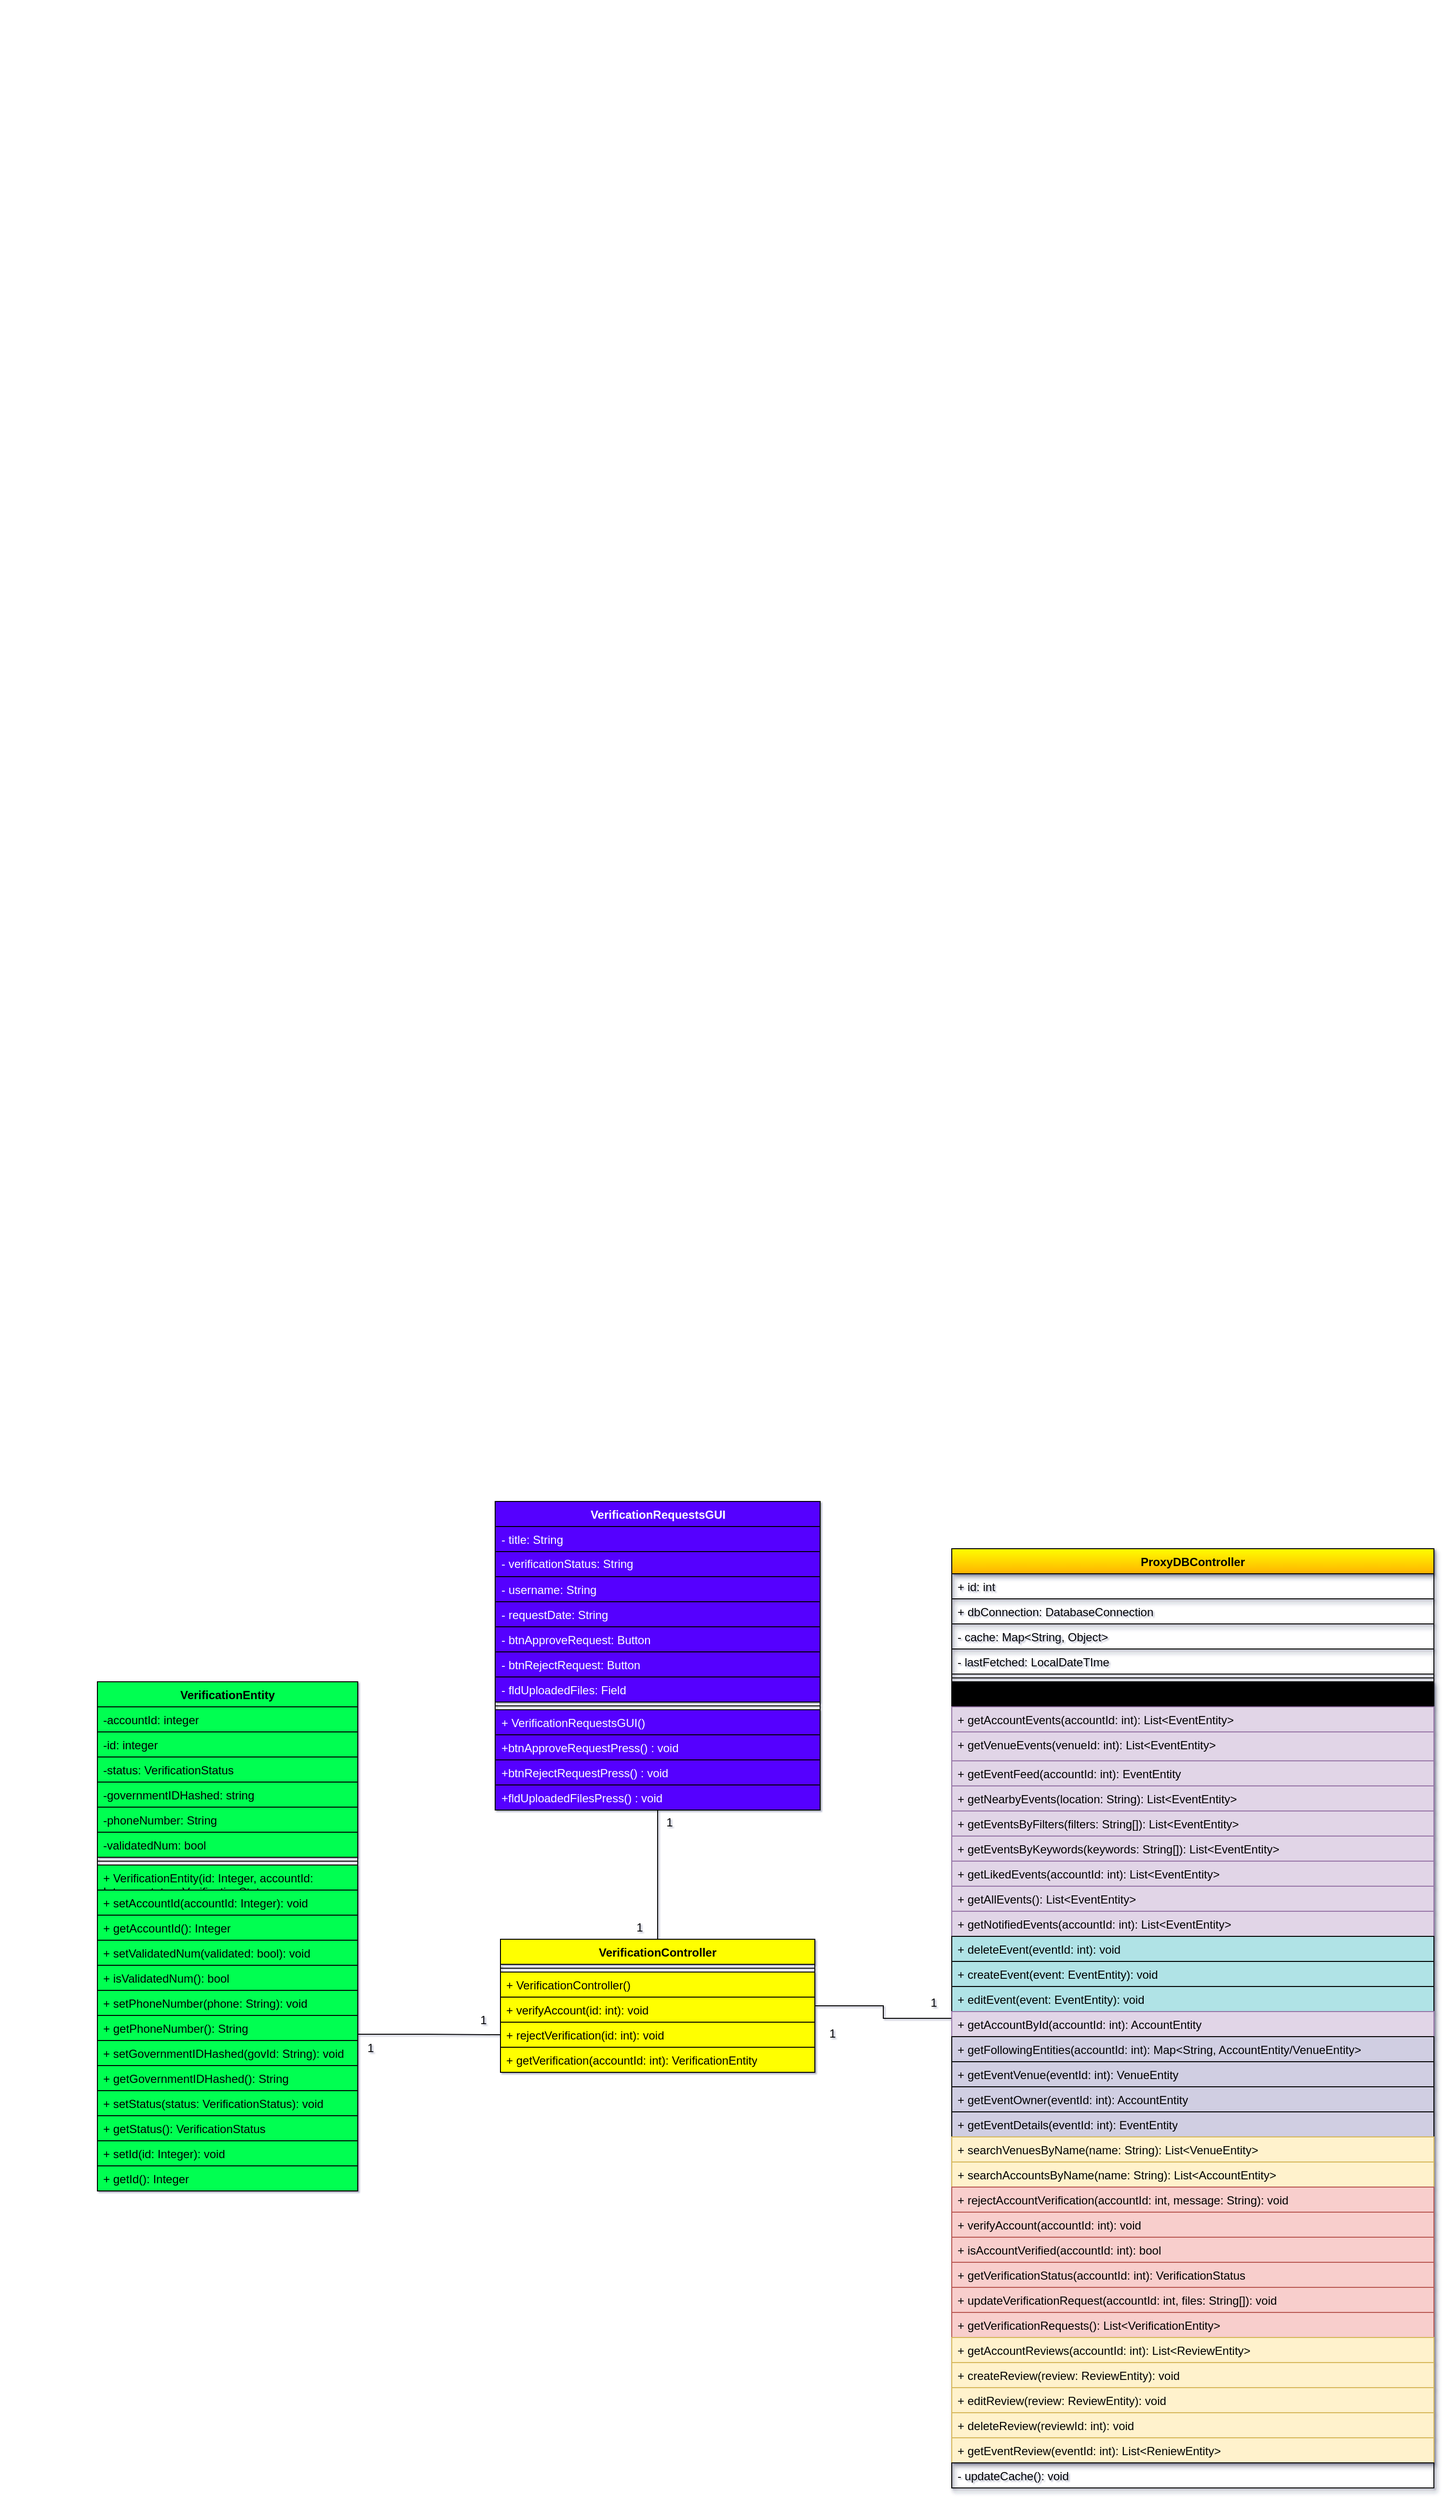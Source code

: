 <mxfile version="27.0.1">
  <diagram name="Page-1" id="OqS1zpWbOdB1CPwai2Lr">
    <mxGraphModel dx="5209" dy="3207" grid="0" gridSize="10" guides="1" tooltips="1" connect="1" arrows="1" fold="1" page="1" pageScale="1" pageWidth="850" pageHeight="1100" background="#ffffff" math="0" shadow="1">
      <root>
        <mxCell id="0" />
        <mxCell id="1" parent="0" />
        <mxCell id="GOw8maG6rHlXjGwnNqGd-105" value="VerificationRequestsGUI" style="swimlane;fontStyle=1;align=center;verticalAlign=top;childLayout=stackLayout;horizontal=1;startSize=26;horizontalStack=0;resizeParent=1;resizeParentMax=0;resizeLast=0;collapsible=1;marginBottom=0;whiteSpace=wrap;html=1;fillColor=#5500FF;fontColor=#FFFFFF;strokeColor=#000000;" parent="1" vertex="1">
          <mxGeometry x="-2852.5" y="242" width="337" height="320" as="geometry">
            <mxRectangle x="-2644" y="544" width="170" height="26" as="alternateBounds" />
          </mxGeometry>
        </mxCell>
        <mxCell id="GOw8maG6rHlXjGwnNqGd-116" value="- title: String" style="text;strokeColor=#000000;fillColor=#5500FF;align=left;verticalAlign=top;spacingLeft=4;spacingRight=4;overflow=hidden;rotatable=0;points=[[0,0.5],[1,0.5]];portConstraint=eastwest;whiteSpace=wrap;html=1;fontColor=#FFFFFF;" parent="GOw8maG6rHlXjGwnNqGd-105" vertex="1">
          <mxGeometry y="26" width="337" height="26" as="geometry" />
        </mxCell>
        <mxCell id="GOw8maG6rHlXjGwnNqGd-117" value="- verificationStatus: String" style="text;strokeColor=#000000;fillColor=#5500FF;align=left;verticalAlign=middle;spacingLeft=4;spacingRight=4;overflow=hidden;rotatable=0;points=[[0,0.5],[1,0.5]];portConstraint=eastwest;whiteSpace=wrap;html=1;fontColor=#FFFFFF;" parent="GOw8maG6rHlXjGwnNqGd-105" vertex="1">
          <mxGeometry y="52" width="337" height="26" as="geometry" />
        </mxCell>
        <mxCell id="GOw8maG6rHlXjGwnNqGd-118" value="- username: String" style="text;strokeColor=#000000;fillColor=#5500FF;align=left;verticalAlign=top;spacingLeft=4;spacingRight=4;overflow=hidden;rotatable=0;points=[[0,0.5],[1,0.5]];portConstraint=eastwest;whiteSpace=wrap;html=1;fontColor=#FFFFFF;" parent="GOw8maG6rHlXjGwnNqGd-105" vertex="1">
          <mxGeometry y="78" width="337" height="26" as="geometry" />
        </mxCell>
        <mxCell id="GOw8maG6rHlXjGwnNqGd-120" value="- requestDate: String" style="text;strokeColor=#000000;fillColor=#5500FF;align=left;verticalAlign=top;spacingLeft=4;spacingRight=4;overflow=hidden;rotatable=0;points=[[0,0.5],[1,0.5]];portConstraint=eastwest;whiteSpace=wrap;html=1;fontColor=#FFFFFF;" parent="GOw8maG6rHlXjGwnNqGd-105" vertex="1">
          <mxGeometry y="104" width="337" height="26" as="geometry" />
        </mxCell>
        <mxCell id="GOw8maG6rHlXjGwnNqGd-106" value="- btnApproveRequest: Button" style="text;strokeColor=#000000;fillColor=#5500FF;align=left;verticalAlign=top;spacingLeft=4;spacingRight=4;overflow=hidden;rotatable=0;points=[[0,0.5],[1,0.5]];portConstraint=eastwest;whiteSpace=wrap;html=1;fontColor=#FFFFFF;" parent="GOw8maG6rHlXjGwnNqGd-105" vertex="1">
          <mxGeometry y="130" width="337" height="26" as="geometry" />
        </mxCell>
        <mxCell id="GOw8maG6rHlXjGwnNqGd-115" value="- btnRejectRequest: Button" style="text;strokeColor=#000000;fillColor=#5500FF;align=left;verticalAlign=top;spacingLeft=4;spacingRight=4;overflow=hidden;rotatable=0;points=[[0,0.5],[1,0.5]];portConstraint=eastwest;whiteSpace=wrap;html=1;fontColor=#FFFFFF;" parent="GOw8maG6rHlXjGwnNqGd-105" vertex="1">
          <mxGeometry y="156" width="337" height="26" as="geometry" />
        </mxCell>
        <mxCell id="GOw8maG6rHlXjGwnNqGd-114" value="- fldUploadedFiles: Field" style="text;strokeColor=#000000;fillColor=#5500FF;align=left;verticalAlign=top;spacingLeft=4;spacingRight=4;overflow=hidden;rotatable=0;points=[[0,0.5],[1,0.5]];portConstraint=eastwest;whiteSpace=wrap;html=1;fontColor=#FFFFFF;" parent="GOw8maG6rHlXjGwnNqGd-105" vertex="1">
          <mxGeometry y="182" width="337" height="26" as="geometry" />
        </mxCell>
        <mxCell id="GOw8maG6rHlXjGwnNqGd-107" value="" style="line;strokeWidth=1;fillColor=#5500FF;align=left;verticalAlign=middle;spacingTop=-1;spacingLeft=3;spacingRight=3;rotatable=0;labelPosition=right;points=[];portConstraint=eastwest;strokeColor=#000000;fontColor=#FFFFFF;" parent="GOw8maG6rHlXjGwnNqGd-105" vertex="1">
          <mxGeometry y="208" width="337" height="8" as="geometry" />
        </mxCell>
        <mxCell id="GOw8maG6rHlXjGwnNqGd-108" value="&lt;div&gt;+ VerificationRequestsGUI()&lt;/div&gt;" style="text;strokeColor=#000000;fillColor=#5500FF;align=left;verticalAlign=top;spacingLeft=4;spacingRight=4;overflow=hidden;rotatable=0;points=[[0,0.5],[1,0.5]];portConstraint=eastwest;whiteSpace=wrap;html=1;fontColor=#FFFFFF;" parent="GOw8maG6rHlXjGwnNqGd-105" vertex="1">
          <mxGeometry y="216" width="337" height="26" as="geometry" />
        </mxCell>
        <mxCell id="GOw8maG6rHlXjGwnNqGd-121" value="+btnApproveRequestPress() : void" style="text;align=left;verticalAlign=top;spacingLeft=4;spacingRight=4;overflow=hidden;rotatable=0;points=[[0,0.5],[1,0.5]];portConstraint=eastwest;whiteSpace=wrap;html=1;fillColor=#5500FF;strokeColor=#000000;fontColor=#FFFFFF;" parent="GOw8maG6rHlXjGwnNqGd-105" vertex="1">
          <mxGeometry y="242" width="337" height="26" as="geometry" />
        </mxCell>
        <mxCell id="GOw8maG6rHlXjGwnNqGd-111" value="+btnRejectRequestPress() : void" style="text;strokeColor=#000000;fillColor=#5500FF;align=left;verticalAlign=top;spacingLeft=4;spacingRight=4;overflow=hidden;rotatable=0;points=[[0,0.5],[1,0.5]];portConstraint=eastwest;whiteSpace=wrap;html=1;fontColor=#FFFFFF;" parent="GOw8maG6rHlXjGwnNqGd-105" vertex="1">
          <mxGeometry y="268" width="337" height="26" as="geometry" />
        </mxCell>
        <mxCell id="GOw8maG6rHlXjGwnNqGd-110" value="+fldUploadedFilesPress() : void" style="text;strokeColor=#000000;fillColor=#5500FF;align=left;verticalAlign=top;spacingLeft=4;spacingRight=4;overflow=hidden;rotatable=0;points=[[0,0.5],[1,0.5]];portConstraint=eastwest;whiteSpace=wrap;html=1;fontColor=#FFFFFF;" parent="GOw8maG6rHlXjGwnNqGd-105" vertex="1">
          <mxGeometry y="294" width="337" height="26" as="geometry" />
        </mxCell>
        <mxCell id="4MrUlmJJ-RdR6S4KyqIs-55" value="VerificationEntity" style="swimlane;fontStyle=1;align=center;verticalAlign=top;childLayout=stackLayout;horizontal=1;startSize=26;horizontalStack=0;resizeParent=1;resizeParentMax=0;resizeLast=0;collapsible=1;marginBottom=0;whiteSpace=wrap;html=1;fillColor=#00FF51;strokeColor=#000000;fontColor=#000000;" parent="1" vertex="1">
          <mxGeometry x="-3265" y="429" width="270" height="528" as="geometry">
            <mxRectangle x="-2624" y="644" width="150" height="26" as="alternateBounds" />
          </mxGeometry>
        </mxCell>
        <mxCell id="4MrUlmJJ-RdR6S4KyqIs-62" value="-accountId: integer" style="text;strokeColor=#000000;fillColor=#00FF51;align=left;verticalAlign=top;spacingLeft=4;spacingRight=4;overflow=hidden;rotatable=0;points=[[0,0.5],[1,0.5]];portConstraint=eastwest;whiteSpace=wrap;html=1;fontColor=#000000;" parent="4MrUlmJJ-RdR6S4KyqIs-55" vertex="1">
          <mxGeometry y="26" width="270" height="26" as="geometry" />
        </mxCell>
        <mxCell id="4MrUlmJJ-RdR6S4KyqIs-56" value="-id: integer" style="text;strokeColor=#000000;fillColor=#00FF51;align=left;verticalAlign=top;spacingLeft=4;spacingRight=4;overflow=hidden;rotatable=0;points=[[0,0.5],[1,0.5]];portConstraint=eastwest;whiteSpace=wrap;html=1;fontColor=#000000;" parent="4MrUlmJJ-RdR6S4KyqIs-55" vertex="1">
          <mxGeometry y="52" width="270" height="26" as="geometry" />
        </mxCell>
        <mxCell id="4MrUlmJJ-RdR6S4KyqIs-61" value="-status: VerificationStatus" style="text;strokeColor=#000000;fillColor=#00FF51;align=left;verticalAlign=top;spacingLeft=4;spacingRight=4;overflow=hidden;rotatable=0;points=[[0,0.5],[1,0.5]];portConstraint=eastwest;whiteSpace=wrap;html=1;fontColor=#000000;" parent="4MrUlmJJ-RdR6S4KyqIs-55" vertex="1">
          <mxGeometry y="78" width="270" height="26" as="geometry" />
        </mxCell>
        <mxCell id="4MrUlmJJ-RdR6S4KyqIs-60" value="-governmentIDHashed: string" style="text;strokeColor=#000000;fillColor=#00FF51;align=left;verticalAlign=top;spacingLeft=4;spacingRight=4;overflow=hidden;rotatable=0;points=[[0,0.5],[1,0.5]];portConstraint=eastwest;whiteSpace=wrap;html=1;fontColor=#000000;" parent="4MrUlmJJ-RdR6S4KyqIs-55" vertex="1">
          <mxGeometry y="104" width="270" height="26" as="geometry" />
        </mxCell>
        <mxCell id="4MrUlmJJ-RdR6S4KyqIs-59" value="-phoneNumber: String" style="text;strokeColor=#000000;fillColor=#00FF51;align=left;verticalAlign=top;spacingLeft=4;spacingRight=4;overflow=hidden;rotatable=0;points=[[0,0.5],[1,0.5]];portConstraint=eastwest;whiteSpace=wrap;html=1;fontColor=#000000;" parent="4MrUlmJJ-RdR6S4KyqIs-55" vertex="1">
          <mxGeometry y="130" width="270" height="26" as="geometry" />
        </mxCell>
        <mxCell id="4MrUlmJJ-RdR6S4KyqIs-63" value="-validatedNum: bool" style="text;strokeColor=#000000;fillColor=#00FF51;align=left;verticalAlign=top;spacingLeft=4;spacingRight=4;overflow=hidden;rotatable=0;points=[[0,0.5],[1,0.5]];portConstraint=eastwest;whiteSpace=wrap;html=1;fontColor=#000000;" parent="4MrUlmJJ-RdR6S4KyqIs-55" vertex="1">
          <mxGeometry y="156" width="270" height="26" as="geometry" />
        </mxCell>
        <mxCell id="4MrUlmJJ-RdR6S4KyqIs-57" value="" style="line;strokeWidth=1;fillColor=#00FF51;align=left;verticalAlign=middle;spacingTop=-1;spacingLeft=3;spacingRight=3;rotatable=0;labelPosition=right;points=[];portConstraint=eastwest;strokeColor=#000000;fontColor=#000000;" parent="4MrUlmJJ-RdR6S4KyqIs-55" vertex="1">
          <mxGeometry y="182" width="270" height="8" as="geometry" />
        </mxCell>
        <mxCell id="TtvQXbVJvoLlcyAV71Qk-151" value="+ VerificationEntity(id: Integer, accountId: Integer, status: VerificationStatus, governmentIDHashed: String, phoneNumber: String, validatedNum: bool)" style="text;strokeColor=#000000;fillColor=#00FF51;align=left;verticalAlign=top;spacingLeft=4;spacingRight=4;overflow=hidden;rotatable=0;whiteSpace=wrap;html=1;fontColor=#000000;" parent="4MrUlmJJ-RdR6S4KyqIs-55" vertex="1">
          <mxGeometry y="190" width="270" height="26" as="geometry" />
        </mxCell>
        <mxCell id="26" value="+ setAccountId(accountId: Integer): void" style="text;strokeColor=#000000;fillColor=#00FF51;align=left;verticalAlign=top;spacingLeft=4;spacingRight=4;overflow=hidden;rotatable=0;whiteSpace=wrap;html=1;fontColor=#000000;" parent="4MrUlmJJ-RdR6S4KyqIs-55" vertex="1">
          <mxGeometry y="216" width="270" height="26" as="geometry" />
        </mxCell>
        <mxCell id="27" value="+ getAccountId(): Integer" style="text;strokeColor=#000000;fillColor=#00FF51;align=left;verticalAlign=top;spacingLeft=4;spacingRight=4;overflow=hidden;rotatable=0;whiteSpace=wrap;html=1;fontColor=#000000;" parent="4MrUlmJJ-RdR6S4KyqIs-55" vertex="1">
          <mxGeometry y="242" width="270" height="26" as="geometry" />
        </mxCell>
        <mxCell id="28" value="+ setValidatedNum(validated: bool): void" style="text;strokeColor=#000000;fillColor=#00FF51;align=left;verticalAlign=top;spacingLeft=4;spacingRight=4;overflow=hidden;rotatable=0;whiteSpace=wrap;html=1;fontColor=#000000;" parent="4MrUlmJJ-RdR6S4KyqIs-55" vertex="1">
          <mxGeometry y="268" width="270" height="26" as="geometry" />
        </mxCell>
        <mxCell id="29" value="+ isValidatedNum(): bool" style="text;strokeColor=#000000;fillColor=#00FF51;align=left;verticalAlign=top;spacingLeft=4;spacingRight=4;overflow=hidden;rotatable=0;whiteSpace=wrap;html=1;fontColor=#000000;" parent="4MrUlmJJ-RdR6S4KyqIs-55" vertex="1">
          <mxGeometry y="294" width="270" height="26" as="geometry" />
        </mxCell>
        <mxCell id="30" value="+ setPhoneNumber(phone: String): void" style="text;strokeColor=#000000;fillColor=#00FF51;align=left;verticalAlign=top;spacingLeft=4;spacingRight=4;overflow=hidden;rotatable=0;whiteSpace=wrap;html=1;fontColor=#000000;" parent="4MrUlmJJ-RdR6S4KyqIs-55" vertex="1">
          <mxGeometry y="320" width="270" height="26" as="geometry" />
        </mxCell>
        <mxCell id="31" value="+ getPhoneNumber(): String" style="text;strokeColor=#000000;fillColor=#00FF51;align=left;verticalAlign=top;spacingLeft=4;spacingRight=4;overflow=hidden;rotatable=0;whiteSpace=wrap;html=1;fontColor=#000000;" parent="4MrUlmJJ-RdR6S4KyqIs-55" vertex="1">
          <mxGeometry y="346" width="270" height="26" as="geometry" />
        </mxCell>
        <mxCell id="32" value="+ setGovernmentIDHashed(govId: String): void" style="text;strokeColor=#000000;fillColor=#00FF51;align=left;verticalAlign=top;spacingLeft=4;spacingRight=4;overflow=hidden;rotatable=0;whiteSpace=wrap;html=1;fontColor=#000000;" parent="4MrUlmJJ-RdR6S4KyqIs-55" vertex="1">
          <mxGeometry y="372" width="270" height="26" as="geometry" />
        </mxCell>
        <mxCell id="33" value="+ getGovernmentIDHashed(): String" style="text;strokeColor=#000000;fillColor=#00FF51;align=left;verticalAlign=top;spacingLeft=4;spacingRight=4;overflow=hidden;rotatable=0;whiteSpace=wrap;html=1;fontColor=#000000;" parent="4MrUlmJJ-RdR6S4KyqIs-55" vertex="1">
          <mxGeometry y="398" width="270" height="26" as="geometry" />
        </mxCell>
        <mxCell id="34" value="+ setStatus(status: VerificationStatus): void" style="text;strokeColor=#000000;fillColor=#00FF51;align=left;verticalAlign=top;spacingLeft=4;spacingRight=4;overflow=hidden;rotatable=0;whiteSpace=wrap;html=1;fontColor=#000000;" parent="4MrUlmJJ-RdR6S4KyqIs-55" vertex="1">
          <mxGeometry y="424" width="270" height="26" as="geometry" />
        </mxCell>
        <mxCell id="35" value="+ getStatus(): VerificationStatus" style="text;strokeColor=#000000;fillColor=#00FF51;align=left;verticalAlign=top;spacingLeft=4;spacingRight=4;overflow=hidden;rotatable=0;whiteSpace=wrap;html=1;fontColor=#000000;" parent="4MrUlmJJ-RdR6S4KyqIs-55" vertex="1">
          <mxGeometry y="450" width="270" height="26" as="geometry" />
        </mxCell>
        <mxCell id="36" value="+ setId(id: Integer): void" style="text;strokeColor=#000000;fillColor=#00FF51;align=left;verticalAlign=top;spacingLeft=4;spacingRight=4;overflow=hidden;rotatable=0;whiteSpace=wrap;html=1;fontColor=#000000;" parent="4MrUlmJJ-RdR6S4KyqIs-55" vertex="1">
          <mxGeometry y="476" width="270" height="26" as="geometry" />
        </mxCell>
        <mxCell id="37" value="+ getId(): Integer" style="text;strokeColor=#000000;fillColor=#00FF51;align=left;verticalAlign=top;spacingLeft=4;spacingRight=4;overflow=hidden;rotatable=0;whiteSpace=wrap;html=1;fontColor=#000000;" parent="4MrUlmJJ-RdR6S4KyqIs-55" vertex="1">
          <mxGeometry y="502" width="270" height="26" as="geometry" />
        </mxCell>
        <mxCell id="u1aH-HpFvIxzcUHhpghH-38" style="edgeStyle=orthogonalEdgeStyle;rounded=0;orthogonalLoop=1;jettySize=auto;html=1;exitX=0.5;exitY=0;exitDx=0;exitDy=0;entryX=0.5;entryY=1;entryDx=0;entryDy=0;endArrow=none;startFill=0;" parent="1" source="H2AgAY1qbFDTJF13Do6O-7" target="GOw8maG6rHlXjGwnNqGd-105" edge="1">
          <mxGeometry relative="1" as="geometry" />
        </mxCell>
        <mxCell id="u1aH-HpFvIxzcUHhpghH-39" style="edgeStyle=orthogonalEdgeStyle;rounded=0;orthogonalLoop=1;jettySize=auto;html=1;exitX=1;exitY=0.5;exitDx=0;exitDy=0;entryX=0;entryY=0.5;entryDx=0;entryDy=0;endArrow=none;startFill=0;" parent="1" source="H2AgAY1qbFDTJF13Do6O-7" target="U0l2AVK42Dn3-A5_-HGm-49" edge="1">
          <mxGeometry relative="1" as="geometry" />
        </mxCell>
        <mxCell id="H2AgAY1qbFDTJF13Do6O-7" value="VerificationController" style="swimlane;fontStyle=1;align=center;verticalAlign=top;childLayout=stackLayout;horizontal=1;startSize=26;horizontalStack=0;resizeParent=1;resizeParentMax=0;resizeLast=0;collapsible=1;marginBottom=0;whiteSpace=wrap;html=1;fillColor=light-dark(#FFFF00,#FFFF33);strokeColor=#000000;fontColor=#000000;" parent="1" vertex="1">
          <mxGeometry x="-2847" y="696" width="326" height="138" as="geometry">
            <mxRectangle x="-2659" y="594" width="185" height="26" as="alternateBounds" />
          </mxGeometry>
        </mxCell>
        <mxCell id="H2AgAY1qbFDTJF13Do6O-9" value="" style="line;strokeWidth=1;fillColor=light-dark(#FFFF00,#FFFF33);align=left;verticalAlign=middle;spacingTop=-1;spacingLeft=3;spacingRight=3;rotatable=0;labelPosition=right;points=[];portConstraint=eastwest;strokeColor=#000000;fontColor=#000000;" parent="H2AgAY1qbFDTJF13Do6O-7" vertex="1">
          <mxGeometry y="26" width="326" height="8" as="geometry" />
        </mxCell>
        <mxCell id="TtvQXbVJvoLlcyAV71Qk-137" value="+ VerificationController()" style="text;strokeColor=#000000;fillColor=light-dark(#FFFF00,#FFFF33);align=left;verticalAlign=top;spacingLeft=4;spacingRight=4;overflow=hidden;rotatable=0;points=[[0,0.5],[1,0.5]];portConstraint=eastwest;whiteSpace=wrap;html=1;fontColor=#000000;" parent="H2AgAY1qbFDTJF13Do6O-7" vertex="1">
          <mxGeometry y="34" width="326" height="26" as="geometry" />
        </mxCell>
        <mxCell id="8rEBr2aL7rWZqsQNYB0q-67" value="+ verifyAccount(id: int): void" style="text;strokeColor=#000000;fillColor=light-dark(#FFFF00,#FFFF33);align=left;verticalAlign=top;spacingLeft=4;spacingRight=4;overflow=hidden;rotatable=0;points=[[0,0.5],[1,0.5]];portConstraint=eastwest;whiteSpace=wrap;html=1;fontColor=#000000;" parent="H2AgAY1qbFDTJF13Do6O-7" vertex="1">
          <mxGeometry y="60" width="326" height="26" as="geometry" />
        </mxCell>
        <mxCell id="8rEBr2aL7rWZqsQNYB0q-66" value="+ rejectVerification(id: int): void" style="text;strokeColor=#000000;fillColor=light-dark(#FFFF00,#FFFF33);align=left;verticalAlign=top;spacingLeft=4;spacingRight=4;overflow=hidden;rotatable=0;points=[[0,0.5],[1,0.5]];portConstraint=eastwest;whiteSpace=wrap;html=1;fontColor=#000000;" parent="H2AgAY1qbFDTJF13Do6O-7" vertex="1">
          <mxGeometry y="86" width="326" height="26" as="geometry" />
        </mxCell>
        <mxCell id="H2AgAY1qbFDTJF13Do6O-10" value="+ getVerification(accountId: int): VerificationEntity" style="text;strokeColor=#000000;fillColor=light-dark(#FFFF00,#FFFF33);align=left;verticalAlign=top;spacingLeft=4;spacingRight=4;overflow=hidden;rotatable=0;points=[[0,0.5],[1,0.5]];portConstraint=eastwest;whiteSpace=wrap;html=1;fontColor=#000000;" parent="H2AgAY1qbFDTJF13Do6O-7" vertex="1">
          <mxGeometry y="112" width="326" height="26" as="geometry" />
        </mxCell>
        <mxCell id="U0l2AVK42Dn3-A5_-HGm-49" value="ProxyDBController" style="swimlane;fontStyle=1;align=center;verticalAlign=top;childLayout=stackLayout;horizontal=1;startSize=26;horizontalStack=0;resizeParent=1;resizeParentMax=0;resizeLast=0;collapsible=1;marginBottom=0;whiteSpace=wrap;html=1;strokeColor=default;shadow=1;fillColor=#FFFF00;gradientColor=#FFB200;" parent="1" vertex="1">
          <mxGeometry x="-2379" y="291" width="500" height="974" as="geometry">
            <mxRectangle x="-2300" y="735" width="266" height="66" as="alternateBounds" />
          </mxGeometry>
        </mxCell>
        <mxCell id="U0l2AVK42Dn3-A5_-HGm-45" value="+ id: int" style="text;strokeColor=default;fillColor=none;align=left;verticalAlign=top;spacingLeft=4;spacingRight=4;overflow=hidden;rotatable=0;points=[[0,0.5],[1,0.5]];portConstraint=eastwest;whiteSpace=wrap;html=1;shadow=1;fontStyle=0" parent="U0l2AVK42Dn3-A5_-HGm-49" vertex="1">
          <mxGeometry y="26" width="500" height="26" as="geometry" />
        </mxCell>
        <mxCell id="U0l2AVK42Dn3-A5_-HGm-46" value="+ dbConnection: DatabaseConnection" style="text;strokeColor=default;fillColor=none;align=left;verticalAlign=top;spacingLeft=4;spacingRight=4;overflow=hidden;rotatable=0;points=[[0,0.5],[1,0.5]];portConstraint=eastwest;whiteSpace=wrap;html=1;shadow=1;fontStyle=0" parent="U0l2AVK42Dn3-A5_-HGm-49" vertex="1">
          <mxGeometry y="52" width="500" height="26" as="geometry" />
        </mxCell>
        <mxCell id="U0l2AVK42Dn3-A5_-HGm-47" value="- cache: Map&amp;lt;String, Object&amp;gt;" style="text;strokeColor=default;fillColor=none;align=left;verticalAlign=top;spacingLeft=4;spacingRight=4;overflow=hidden;rotatable=0;points=[[0,0.5],[1,0.5]];portConstraint=eastwest;whiteSpace=wrap;html=1;shadow=1;fontStyle=0" parent="U0l2AVK42Dn3-A5_-HGm-49" vertex="1">
          <mxGeometry y="78" width="500" height="26" as="geometry" />
        </mxCell>
        <mxCell id="U0l2AVK42Dn3-A5_-HGm-48" value="- lastFetched: LocalDateTIme" style="text;strokeColor=default;fillColor=none;align=left;verticalAlign=top;spacingLeft=4;spacingRight=4;overflow=hidden;rotatable=0;points=[[0,0.5],[1,0.5]];portConstraint=eastwest;whiteSpace=wrap;html=1;shadow=1;fontStyle=0" parent="U0l2AVK42Dn3-A5_-HGm-49" vertex="1">
          <mxGeometry y="104" width="500" height="26" as="geometry" />
        </mxCell>
        <mxCell id="U0l2AVK42Dn3-A5_-HGm-51" value="" style="line;strokeWidth=1;fillColor=none;align=left;verticalAlign=middle;spacingTop=-1;spacingLeft=3;spacingRight=3;rotatable=0;labelPosition=right;points=[];portConstraint=eastwest;strokeColor=default;shadow=1;fontStyle=0" parent="U0l2AVK42Dn3-A5_-HGm-49" vertex="1">
          <mxGeometry y="130" width="500" height="8" as="geometry" />
        </mxCell>
        <mxCell id="U0l2AVK42Dn3-A5_-HGm-53" value="+ ProxyDBController()" style="text;strokeColor=#000000;fillColor=light-dark(#FFFF00,#FFFF00);align=left;verticalAlign=top;spacingLeft=4;spacingRight=4;overflow=hidden;rotatable=0;points=[[0,0.5],[1,0.5]];portConstraint=eastwest;whiteSpace=wrap;html=1;shadow=1;fontColor=#000000;fontStyle=0;gradientColor=#FFB200;" parent="U0l2AVK42Dn3-A5_-HGm-49" vertex="1">
          <mxGeometry y="138" width="500" height="26" as="geometry" />
        </mxCell>
        <mxCell id="CeRw56cfuyo3TGLGe_MA-16" value="+ getAccountEvents(accountId: int): List&amp;lt;EventEntity&amp;gt;" style="text;strokeColor=#9673a6;fillColor=#e1d5e7;align=left;verticalAlign=top;spacingLeft=4;spacingRight=4;overflow=hidden;rotatable=0;points=[[0,0.5],[1,0.5]];portConstraint=eastwest;whiteSpace=wrap;html=1;shadow=1;fontStyle=0" parent="U0l2AVK42Dn3-A5_-HGm-49" vertex="1">
          <mxGeometry y="164" width="500" height="26" as="geometry" />
        </mxCell>
        <mxCell id="CeRw56cfuyo3TGLGe_MA-15" value="+ getVenueEvents(venueId: int): List&amp;lt;EventEntity&amp;gt;" style="text;strokeColor=#9673a6;fillColor=#e1d5e7;align=left;verticalAlign=top;spacingLeft=4;spacingRight=4;overflow=hidden;rotatable=0;points=[[0,0.5],[1,0.5]];portConstraint=eastwest;whiteSpace=wrap;html=1;shadow=1;fontStyle=0" parent="U0l2AVK42Dn3-A5_-HGm-49" vertex="1">
          <mxGeometry y="190" width="500" height="30" as="geometry" />
        </mxCell>
        <mxCell id="CeRw56cfuyo3TGLGe_MA-13" value="+ getEventFeed(accountId: int): EventEntity" style="text;strokeColor=#9673a6;fillColor=#e1d5e7;align=left;verticalAlign=top;spacingLeft=4;spacingRight=4;overflow=hidden;rotatable=0;points=[[0,0.5],[1,0.5]];portConstraint=eastwest;whiteSpace=wrap;html=1;shadow=1;fontStyle=0" parent="U0l2AVK42Dn3-A5_-HGm-49" vertex="1">
          <mxGeometry y="220" width="500" height="26" as="geometry" />
        </mxCell>
        <mxCell id="CeRw56cfuyo3TGLGe_MA-12" value="+ getNearbyEvents(location: String): List&amp;lt;EventEntity&amp;gt;" style="text;strokeColor=#9673a6;fillColor=#e1d5e7;align=left;verticalAlign=top;spacingLeft=4;spacingRight=4;overflow=hidden;rotatable=0;points=[[0,0.5],[1,0.5]];portConstraint=eastwest;whiteSpace=wrap;html=1;shadow=1;fontStyle=0" parent="U0l2AVK42Dn3-A5_-HGm-49" vertex="1">
          <mxGeometry y="246" width="500" height="26" as="geometry" />
        </mxCell>
        <mxCell id="CeRw56cfuyo3TGLGe_MA-8" value="+ getEventsByFilters(filters: String[]): List&amp;lt;EventEntity&amp;gt;" style="text;align=left;verticalAlign=top;spacingLeft=4;spacingRight=4;overflow=hidden;rotatable=0;points=[[0,0.5],[1,0.5]];portConstraint=eastwest;whiteSpace=wrap;html=1;fillColor=#e1d5e7;strokeColor=#9673a6;shadow=1;fontStyle=0" parent="U0l2AVK42Dn3-A5_-HGm-49" vertex="1">
          <mxGeometry y="272" width="500" height="26" as="geometry" />
        </mxCell>
        <mxCell id="8rEBr2aL7rWZqsQNYB0q-47" value="+ getEventsByKeywords(keywords: String[]): List&amp;lt;EventEntity&amp;gt;" style="text;align=left;verticalAlign=top;spacingLeft=4;spacingRight=4;overflow=hidden;rotatable=0;points=[[0,0.5],[1,0.5]];portConstraint=eastwest;whiteSpace=wrap;html=1;fillColor=#e1d5e7;strokeColor=#9673a6;shadow=1;fontStyle=0" parent="U0l2AVK42Dn3-A5_-HGm-49" vertex="1">
          <mxGeometry y="298" width="500" height="26" as="geometry" />
        </mxCell>
        <mxCell id="CeRw56cfuyo3TGLGe_MA-11" value="+ getLikedEvents(accountId: int): List&amp;lt;EventEntity&amp;gt;" style="text;strokeColor=#9673a6;fillColor=#e1d5e7;align=left;verticalAlign=top;spacingLeft=4;spacingRight=4;overflow=hidden;rotatable=0;points=[[0,0.5],[1,0.5]];portConstraint=eastwest;whiteSpace=wrap;html=1;shadow=1;fontStyle=0" parent="U0l2AVK42Dn3-A5_-HGm-49" vertex="1">
          <mxGeometry y="324" width="500" height="26" as="geometry" />
        </mxCell>
        <mxCell id="CeRw56cfuyo3TGLGe_MA-10" value="+ getAllEvents(): List&amp;lt;EventEntity&amp;gt;" style="text;strokeColor=#9673a6;fillColor=#e1d5e7;align=left;verticalAlign=top;spacingLeft=4;spacingRight=4;overflow=hidden;rotatable=0;points=[[0,0.5],[1,0.5]];portConstraint=eastwest;whiteSpace=wrap;html=1;shadow=1;fontStyle=0" parent="U0l2AVK42Dn3-A5_-HGm-49" vertex="1">
          <mxGeometry y="350" width="500" height="26" as="geometry" />
        </mxCell>
        <mxCell id="CeRw56cfuyo3TGLGe_MA-9" value="+ getNotifiedEvents(accountId: int): List&amp;lt;EventEntity&amp;gt;" style="text;strokeColor=#9673a6;fillColor=#e1d5e7;align=left;verticalAlign=top;spacingLeft=4;spacingRight=4;overflow=hidden;rotatable=0;points=[[0,0.5],[1,0.5]];portConstraint=eastwest;whiteSpace=wrap;html=1;shadow=1;fontStyle=0" parent="U0l2AVK42Dn3-A5_-HGm-49" vertex="1">
          <mxGeometry y="376" width="500" height="26" as="geometry" />
        </mxCell>
        <mxCell id="CeRw56cfuyo3TGLGe_MA-17" value="+ deleteEvent(eventId: int): void" style="text;strokeColor=default;fillColor=#b0e3e6;align=left;verticalAlign=top;spacingLeft=4;spacingRight=4;overflow=hidden;rotatable=0;points=[[0,0.5],[1,0.5]];portConstraint=eastwest;whiteSpace=wrap;html=1;shadow=1;fontStyle=0" parent="U0l2AVK42Dn3-A5_-HGm-49" vertex="1">
          <mxGeometry y="402" width="500" height="26" as="geometry" />
        </mxCell>
        <mxCell id="CeRw56cfuyo3TGLGe_MA-18" value="+ createEvent(event: EventEntity): void" style="text;strokeColor=default;fillColor=#b0e3e6;align=left;verticalAlign=top;spacingLeft=4;spacingRight=4;overflow=hidden;rotatable=0;points=[[0,0.5],[1,0.5]];portConstraint=eastwest;whiteSpace=wrap;html=1;shadow=1;fontStyle=0" parent="U0l2AVK42Dn3-A5_-HGm-49" vertex="1">
          <mxGeometry y="428" width="500" height="26" as="geometry" />
        </mxCell>
        <mxCell id="CeRw56cfuyo3TGLGe_MA-19" value="+ editEvent(event: EventEntity): void" style="text;strokeColor=default;fillColor=#b0e3e6;align=left;verticalAlign=top;spacingLeft=4;spacingRight=4;overflow=hidden;rotatable=0;points=[[0,0.5],[1,0.5]];portConstraint=eastwest;whiteSpace=wrap;html=1;shadow=1;fontStyle=0" parent="U0l2AVK42Dn3-A5_-HGm-49" vertex="1">
          <mxGeometry y="454" width="500" height="26" as="geometry" />
        </mxCell>
        <mxCell id="CeRw56cfuyo3TGLGe_MA-20" value="+ getΑccountById(accountId: int): AccountEntity" style="text;strokeColor=#9673a6;fillColor=#e1d5e7;align=left;verticalAlign=top;spacingLeft=4;spacingRight=4;overflow=hidden;rotatable=0;points=[[0,0.5],[1,0.5]];portConstraint=eastwest;whiteSpace=wrap;html=1;shadow=1;fontStyle=0" parent="U0l2AVK42Dn3-A5_-HGm-49" vertex="1">
          <mxGeometry y="480" width="500" height="26" as="geometry" />
        </mxCell>
        <mxCell id="CeRw56cfuyo3TGLGe_MA-24" value="+ getFollowingEntities(accountId: int): Map&amp;lt;String, AccountEntity/VenueEntity&amp;gt;" style="text;strokeColor=default;fillColor=#d0cee2;align=left;verticalAlign=top;spacingLeft=4;spacingRight=4;overflow=hidden;rotatable=0;points=[[0,0.5],[1,0.5]];portConstraint=eastwest;whiteSpace=wrap;html=1;shadow=1;fontStyle=0" parent="U0l2AVK42Dn3-A5_-HGm-49" vertex="1">
          <mxGeometry y="506" width="500" height="26" as="geometry" />
        </mxCell>
        <mxCell id="CeRw56cfuyo3TGLGe_MA-23" value="+ getEventVenue(eventId: int): VenueEntity" style="text;strokeColor=default;fillColor=#d0cee2;align=left;verticalAlign=top;spacingLeft=4;spacingRight=4;overflow=hidden;rotatable=0;points=[[0,0.5],[1,0.5]];portConstraint=eastwest;whiteSpace=wrap;html=1;shadow=1;fontStyle=0" parent="U0l2AVK42Dn3-A5_-HGm-49" vertex="1">
          <mxGeometry y="532" width="500" height="26" as="geometry" />
        </mxCell>
        <mxCell id="CeRw56cfuyo3TGLGe_MA-22" value="+ getEventOwner(eventId: int): AccountEntity" style="text;strokeColor=default;fillColor=#d0cee2;align=left;verticalAlign=top;spacingLeft=4;spacingRight=4;overflow=hidden;rotatable=0;points=[[0,0.5],[1,0.5]];portConstraint=eastwest;whiteSpace=wrap;html=1;shadow=1;fontStyle=0" parent="U0l2AVK42Dn3-A5_-HGm-49" vertex="1">
          <mxGeometry y="558" width="500" height="26" as="geometry" />
        </mxCell>
        <mxCell id="CeRw56cfuyo3TGLGe_MA-21" value="+ getEventDetails(eventId: int): EventEntity" style="text;strokeColor=default;fillColor=#d0cee2;align=left;verticalAlign=top;spacingLeft=4;spacingRight=4;overflow=hidden;rotatable=0;points=[[0,0.5],[1,0.5]];portConstraint=eastwest;whiteSpace=wrap;html=1;shadow=1;fontStyle=0" parent="U0l2AVK42Dn3-A5_-HGm-49" vertex="1">
          <mxGeometry y="584" width="500" height="26" as="geometry" />
        </mxCell>
        <mxCell id="NR3JPTZGQrciZuihDhtA-40" value="+ searchVenuesByName(name: String): List&amp;lt;VenueEntity&amp;gt;" style="text;align=left;verticalAlign=top;spacingLeft=4;spacingRight=4;overflow=hidden;rotatable=0;points=[[0,0.5],[1,0.5]];portConstraint=eastwest;whiteSpace=wrap;html=1;shadow=1;fillColor=#fff2cc;strokeColor=#d6b656;fontStyle=0" parent="U0l2AVK42Dn3-A5_-HGm-49" vertex="1">
          <mxGeometry y="610" width="500" height="26" as="geometry" />
        </mxCell>
        <mxCell id="NR3JPTZGQrciZuihDhtA-39" value="+ searchAccountsByName(name: String): List&amp;lt;AccountEntity&amp;gt;" style="text;align=left;verticalAlign=top;spacingLeft=4;spacingRight=4;overflow=hidden;rotatable=0;points=[[0,0.5],[1,0.5]];portConstraint=eastwest;whiteSpace=wrap;html=1;shadow=1;fillColor=#fff2cc;strokeColor=#d6b656;fontStyle=0" parent="U0l2AVK42Dn3-A5_-HGm-49" vertex="1">
          <mxGeometry y="636" width="500" height="26" as="geometry" />
        </mxCell>
        <mxCell id="CeRw56cfuyo3TGLGe_MA-36" value="+ rejectAccountVerification(accountId: int, message: String): void" style="text;strokeColor=#b85450;fillColor=#f8cecc;align=left;verticalAlign=top;spacingLeft=4;spacingRight=4;overflow=hidden;rotatable=0;points=[[0,0.5],[1,0.5]];portConstraint=eastwest;whiteSpace=wrap;html=1;shadow=1;fontStyle=0" parent="U0l2AVK42Dn3-A5_-HGm-49" vertex="1">
          <mxGeometry y="662" width="500" height="26" as="geometry" />
        </mxCell>
        <mxCell id="CeRw56cfuyo3TGLGe_MA-35" value="+ verifyAccount(accountId: int): void" style="text;strokeColor=#b85450;fillColor=#f8cecc;align=left;verticalAlign=top;spacingLeft=4;spacingRight=4;overflow=hidden;rotatable=0;points=[[0,0.5],[1,0.5]];portConstraint=eastwest;whiteSpace=wrap;html=1;shadow=1;fontStyle=0" parent="U0l2AVK42Dn3-A5_-HGm-49" vertex="1">
          <mxGeometry y="688" width="500" height="26" as="geometry" />
        </mxCell>
        <mxCell id="CeRw56cfuyo3TGLGe_MA-33" value="+ isAccountVerified(accountId: int): bool" style="text;strokeColor=#b85450;fillColor=#f8cecc;align=left;verticalAlign=top;spacingLeft=4;spacingRight=4;overflow=hidden;rotatable=0;points=[[0,0.5],[1,0.5]];portConstraint=eastwest;whiteSpace=wrap;html=1;shadow=1;fontStyle=0" parent="U0l2AVK42Dn3-A5_-HGm-49" vertex="1">
          <mxGeometry y="714" width="500" height="26" as="geometry" />
        </mxCell>
        <mxCell id="CeRw56cfuyo3TGLGe_MA-37" value="+ getVerificationStatus(accountId: int): VerificationStatus" style="text;strokeColor=#b85450;fillColor=#f8cecc;align=left;verticalAlign=top;spacingLeft=4;spacingRight=4;overflow=hidden;rotatable=0;points=[[0,0.5],[1,0.5]];portConstraint=eastwest;whiteSpace=wrap;html=1;shadow=1;fontStyle=0" parent="U0l2AVK42Dn3-A5_-HGm-49" vertex="1">
          <mxGeometry y="740" width="500" height="26" as="geometry" />
        </mxCell>
        <mxCell id="CeRw56cfuyo3TGLGe_MA-38" value="+ updateVerificationRequest(accountId: int, files: String[]): void" style="text;strokeColor=#b85450;fillColor=#f8cecc;align=left;verticalAlign=top;spacingLeft=4;spacingRight=4;overflow=hidden;rotatable=0;points=[[0,0.5],[1,0.5]];portConstraint=eastwest;whiteSpace=wrap;html=1;shadow=1;fontStyle=0" parent="U0l2AVK42Dn3-A5_-HGm-49" vertex="1">
          <mxGeometry y="766" width="500" height="26" as="geometry" />
        </mxCell>
        <mxCell id="CeRw56cfuyo3TGLGe_MA-34" value="+ getVerificationRequests(): List&amp;lt;VerificationEntity&amp;gt;" style="text;strokeColor=#b85450;fillColor=#f8cecc;align=left;verticalAlign=top;spacingLeft=4;spacingRight=4;overflow=hidden;rotatable=0;points=[[0,0.5],[1,0.5]];portConstraint=eastwest;whiteSpace=wrap;html=1;shadow=1;fontStyle=0" parent="U0l2AVK42Dn3-A5_-HGm-49" vertex="1">
          <mxGeometry y="792" width="500" height="26" as="geometry" />
        </mxCell>
        <mxCell id="CeRw56cfuyo3TGLGe_MA-29" value="+ getAccountReviews(accountId: int): List&amp;lt;ReviewEntity&amp;gt;" style="text;strokeColor=#d6b656;fillColor=#fff2cc;align=left;verticalAlign=top;spacingLeft=4;spacingRight=4;overflow=hidden;rotatable=0;points=[[0,0.5],[1,0.5]];portConstraint=eastwest;whiteSpace=wrap;html=1;shadow=1;fontStyle=0" parent="U0l2AVK42Dn3-A5_-HGm-49" vertex="1">
          <mxGeometry y="818" width="500" height="26" as="geometry" />
        </mxCell>
        <mxCell id="CeRw56cfuyo3TGLGe_MA-28" value="+ createReview(review: ReviewEntity): void" style="text;strokeColor=#d6b656;fillColor=#fff2cc;align=left;verticalAlign=top;spacingLeft=4;spacingRight=4;overflow=hidden;rotatable=0;points=[[0,0.5],[1,0.5]];portConstraint=eastwest;whiteSpace=wrap;html=1;shadow=1;fontStyle=0" parent="U0l2AVK42Dn3-A5_-HGm-49" vertex="1">
          <mxGeometry y="844" width="500" height="26" as="geometry" />
        </mxCell>
        <mxCell id="CeRw56cfuyo3TGLGe_MA-27" value="+ editReview(review: ReviewEntity): void" style="text;strokeColor=#d6b656;fillColor=#fff2cc;align=left;verticalAlign=top;spacingLeft=4;spacingRight=4;overflow=hidden;rotatable=0;points=[[0,0.5],[1,0.5]];portConstraint=eastwest;whiteSpace=wrap;html=1;shadow=1;fontStyle=0" parent="U0l2AVK42Dn3-A5_-HGm-49" vertex="1">
          <mxGeometry y="870" width="500" height="26" as="geometry" />
        </mxCell>
        <mxCell id="CeRw56cfuyo3TGLGe_MA-26" value="+ deleteReview(reviewId: int): void" style="text;strokeColor=#d6b656;fillColor=#fff2cc;align=left;verticalAlign=top;spacingLeft=4;spacingRight=4;overflow=hidden;rotatable=0;points=[[0,0.5],[1,0.5]];portConstraint=eastwest;whiteSpace=wrap;html=1;shadow=1;fontStyle=0" parent="U0l2AVK42Dn3-A5_-HGm-49" vertex="1">
          <mxGeometry y="896" width="500" height="26" as="geometry" />
        </mxCell>
        <mxCell id="CeRw56cfuyo3TGLGe_MA-25" value="+ getEventReview(eventId: int): List&amp;lt;ReniewEntity&amp;gt;" style="text;strokeColor=#d6b656;fillColor=#fff2cc;align=left;verticalAlign=top;spacingLeft=4;spacingRight=4;overflow=hidden;rotatable=0;points=[[0,0.5],[1,0.5]];portConstraint=eastwest;whiteSpace=wrap;html=1;shadow=1;fontStyle=0" parent="U0l2AVK42Dn3-A5_-HGm-49" vertex="1">
          <mxGeometry y="922" width="500" height="26" as="geometry" />
        </mxCell>
        <mxCell id="CeRw56cfuyo3TGLGe_MA-40" value="- updateCache(): void" style="text;strokeColor=default;fillColor=none;align=left;verticalAlign=top;spacingLeft=4;spacingRight=4;overflow=hidden;rotatable=0;points=[[0,0.5],[1,0.5]];portConstraint=eastwest;whiteSpace=wrap;html=1;shadow=1;fontStyle=0" parent="U0l2AVK42Dn3-A5_-HGm-49" vertex="1">
          <mxGeometry y="948" width="500" height="26" as="geometry" />
        </mxCell>
        <mxCell id="GOw8maG6rHlXjGwnNqGd-124" value="&amp;nbsp;" style="text;whiteSpace=wrap;html=1;" parent="1" vertex="1">
          <mxGeometry x="-3365.667" y="-1314.997" width="31" height="36" as="geometry" />
        </mxCell>
        <mxCell id="u1aH-HpFvIxzcUHhpghH-37" style="edgeStyle=orthogonalEdgeStyle;rounded=0;orthogonalLoop=1;jettySize=auto;html=1;exitX=1;exitY=0.75;exitDx=0;exitDy=0;entryX=0;entryY=0.5;entryDx=0;entryDy=0;endArrow=none;startFill=0;" parent="1" source="31" target="8rEBr2aL7rWZqsQNYB0q-66" edge="1">
          <mxGeometry relative="1" as="geometry" />
        </mxCell>
        <mxCell id="u1aH-HpFvIxzcUHhpghH-40" value="1" style="text;html=1;align=center;verticalAlign=middle;resizable=0;points=[];autosize=1;strokeColor=none;fillColor=none;" parent="1" vertex="1">
          <mxGeometry x="-2995" y="796" width="25" height="26" as="geometry" />
        </mxCell>
        <mxCell id="u1aH-HpFvIxzcUHhpghH-41" value="1" style="text;html=1;align=center;verticalAlign=middle;resizable=0;points=[];autosize=1;strokeColor=none;fillColor=none;" parent="1" vertex="1">
          <mxGeometry x="-2877.5" y="767" width="25" height="26" as="geometry" />
        </mxCell>
        <mxCell id="u1aH-HpFvIxzcUHhpghH-42" value="1" style="text;html=1;align=center;verticalAlign=middle;resizable=0;points=[];autosize=1;strokeColor=none;fillColor=none;" parent="1" vertex="1">
          <mxGeometry x="-2716" y="671" width="25" height="26" as="geometry" />
        </mxCell>
        <mxCell id="u1aH-HpFvIxzcUHhpghH-43" value="1" style="text;html=1;align=center;verticalAlign=middle;resizable=0;points=[];autosize=1;strokeColor=none;fillColor=none;" parent="1" vertex="1">
          <mxGeometry x="-2685" y="562" width="25" height="26" as="geometry" />
        </mxCell>
        <mxCell id="u1aH-HpFvIxzcUHhpghH-45" value="1" style="text;html=1;align=center;verticalAlign=middle;resizable=0;points=[];autosize=1;strokeColor=none;fillColor=none;" parent="1" vertex="1">
          <mxGeometry x="-2515.5" y="781" width="25" height="26" as="geometry" />
        </mxCell>
        <mxCell id="u1aH-HpFvIxzcUHhpghH-46" value="1" style="text;html=1;align=center;verticalAlign=middle;resizable=0;points=[];autosize=1;strokeColor=none;fillColor=none;" parent="1" vertex="1">
          <mxGeometry x="-2411" y="749" width="25" height="26" as="geometry" />
        </mxCell>
      </root>
    </mxGraphModel>
  </diagram>
</mxfile>
